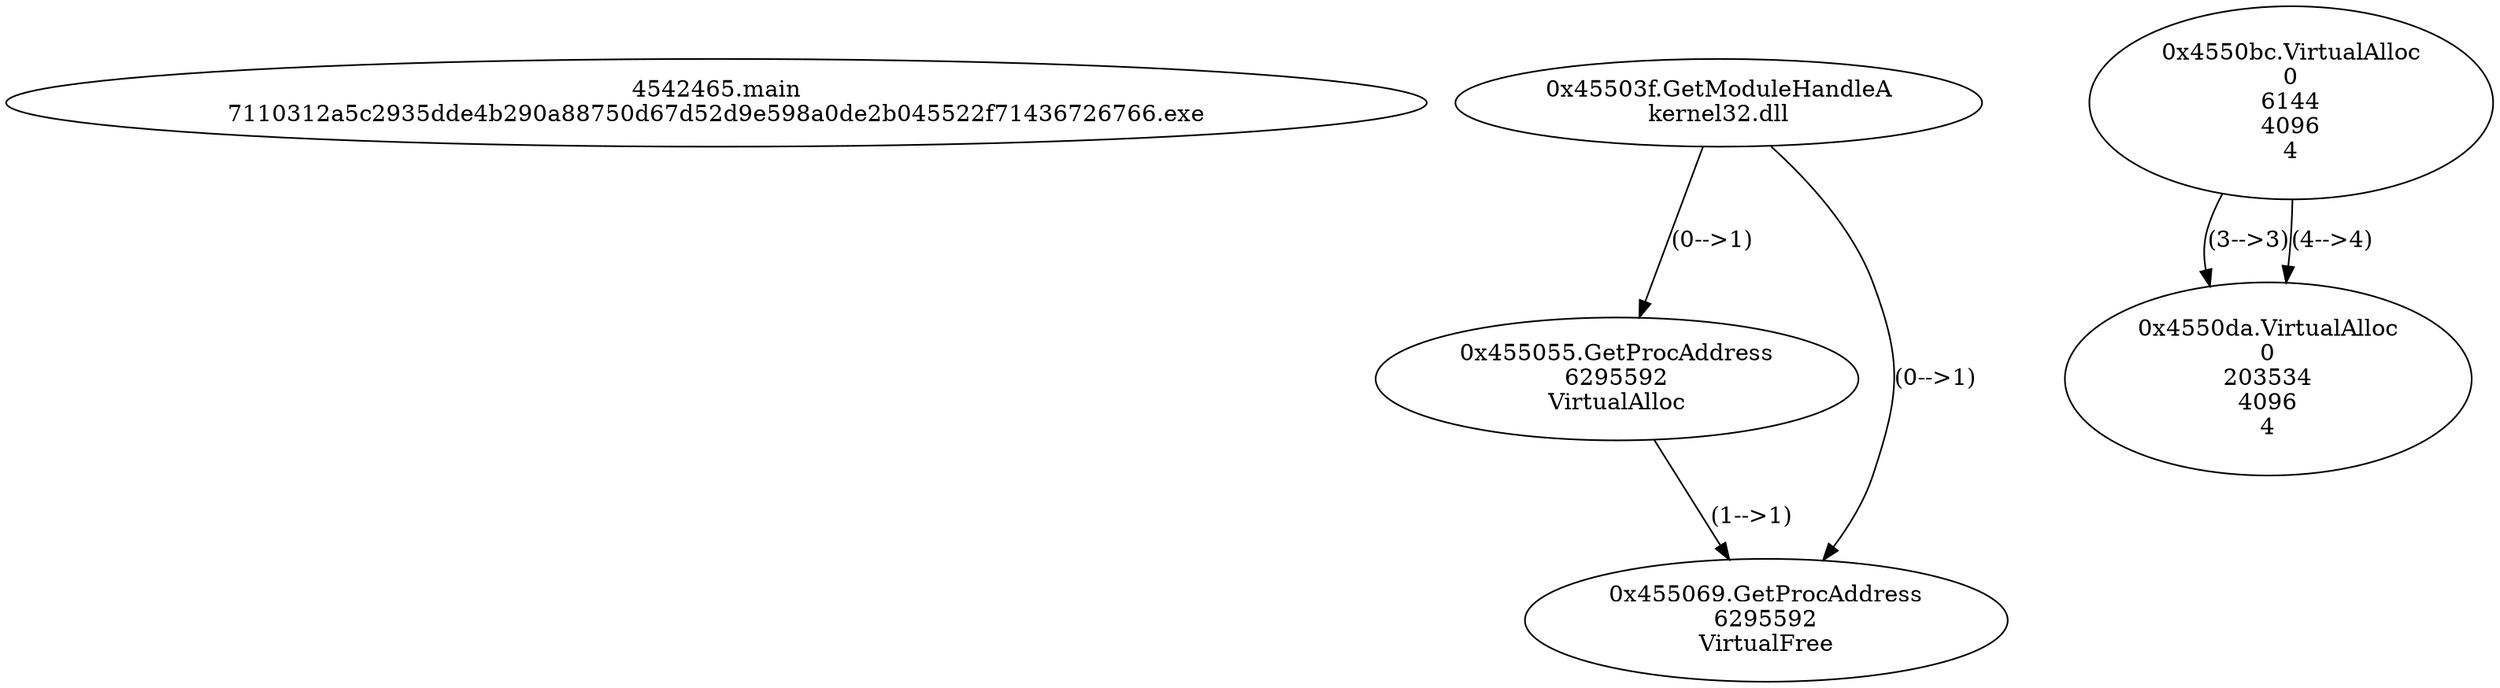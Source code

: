 // Global SCDG with merge call
digraph {
	0 [label="4542465.main
7110312a5c2935dde4b290a88750d67d52d9e598a0de2b045522f71436726766.exe"]
	1 [label="0x45503f.GetModuleHandleA
kernel32.dll"]
	2 [label="0x455055.GetProcAddress
6295592
VirtualAlloc"]
	1 -> 2 [label="(0-->1)"]
	3 [label="0x455069.GetProcAddress
6295592
VirtualFree"]
	1 -> 3 [label="(0-->1)"]
	2 -> 3 [label="(1-->1)"]
	4 [label="0x4550bc.VirtualAlloc
0
6144
4096
4"]
	5 [label="0x4550da.VirtualAlloc
0
203534
4096
4"]
	4 -> 5 [label="(3-->3)"]
	4 -> 5 [label="(4-->4)"]
}

